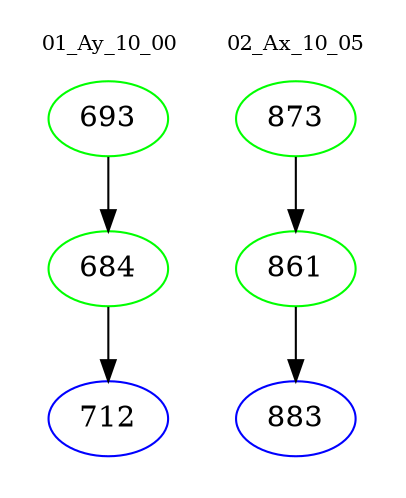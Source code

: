 digraph{
subgraph cluster_0 {
color = white
label = "01_Ay_10_00";
fontsize=10;
T0_693 [label="693", color="green"]
T0_693 -> T0_684 [color="black"]
T0_684 [label="684", color="green"]
T0_684 -> T0_712 [color="black"]
T0_712 [label="712", color="blue"]
}
subgraph cluster_1 {
color = white
label = "02_Ax_10_05";
fontsize=10;
T1_873 [label="873", color="green"]
T1_873 -> T1_861 [color="black"]
T1_861 [label="861", color="green"]
T1_861 -> T1_883 [color="black"]
T1_883 [label="883", color="blue"]
}
}
